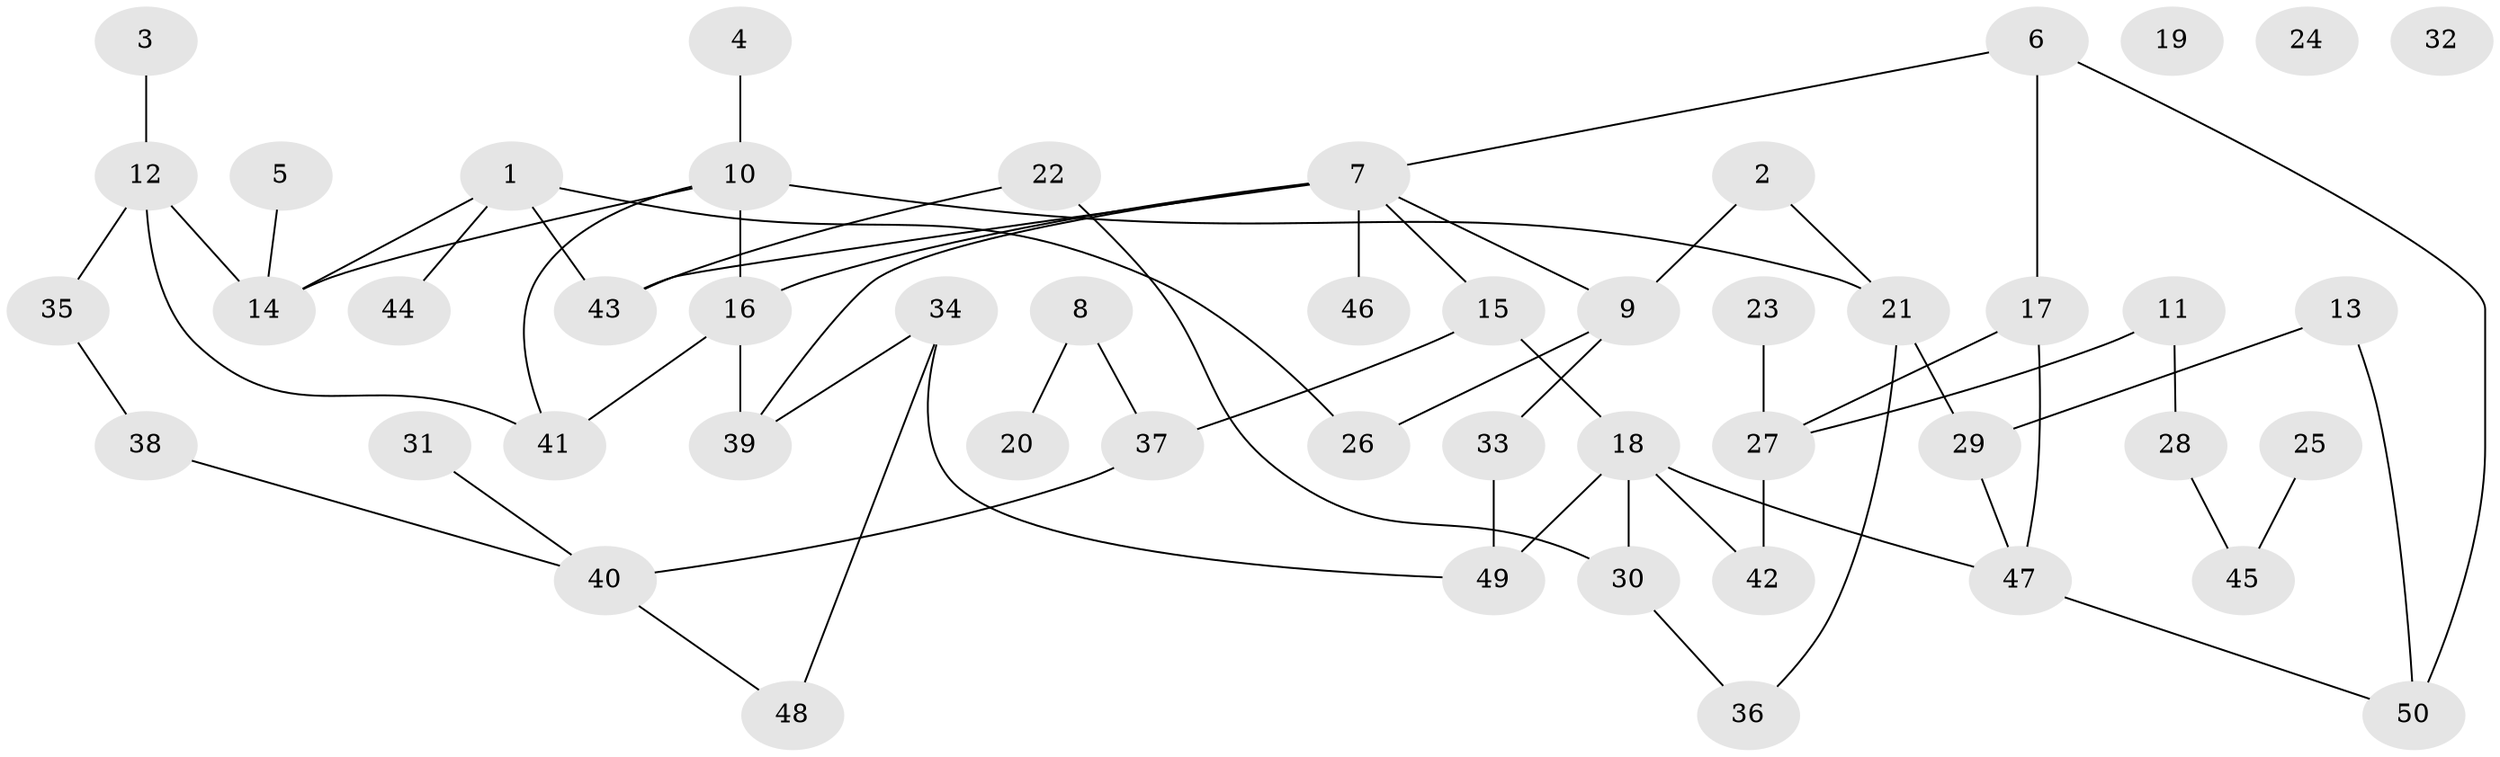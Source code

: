 // coarse degree distribution, {3: 0.15625, 2: 0.21875, 1: 0.21875, 9: 0.03125, 6: 0.0625, 4: 0.1875, 5: 0.03125, 0: 0.09375}
// Generated by graph-tools (version 1.1) at 2025/23/03/03/25 07:23:29]
// undirected, 50 vertices, 63 edges
graph export_dot {
graph [start="1"]
  node [color=gray90,style=filled];
  1;
  2;
  3;
  4;
  5;
  6;
  7;
  8;
  9;
  10;
  11;
  12;
  13;
  14;
  15;
  16;
  17;
  18;
  19;
  20;
  21;
  22;
  23;
  24;
  25;
  26;
  27;
  28;
  29;
  30;
  31;
  32;
  33;
  34;
  35;
  36;
  37;
  38;
  39;
  40;
  41;
  42;
  43;
  44;
  45;
  46;
  47;
  48;
  49;
  50;
  1 -- 14;
  1 -- 26;
  1 -- 43;
  1 -- 44;
  2 -- 9;
  2 -- 21;
  3 -- 12;
  4 -- 10;
  5 -- 14;
  6 -- 7;
  6 -- 17;
  6 -- 50;
  7 -- 9;
  7 -- 15;
  7 -- 16;
  7 -- 39;
  7 -- 43;
  7 -- 46;
  8 -- 20;
  8 -- 37;
  9 -- 26;
  9 -- 33;
  10 -- 14;
  10 -- 16;
  10 -- 21;
  10 -- 41;
  11 -- 27;
  11 -- 28;
  12 -- 14;
  12 -- 35;
  12 -- 41;
  13 -- 29;
  13 -- 50;
  15 -- 18;
  15 -- 37;
  16 -- 39;
  16 -- 41;
  17 -- 27;
  17 -- 47;
  18 -- 30;
  18 -- 42;
  18 -- 47;
  18 -- 49;
  21 -- 29;
  21 -- 36;
  22 -- 30;
  22 -- 43;
  23 -- 27;
  25 -- 45;
  27 -- 42;
  28 -- 45;
  29 -- 47;
  30 -- 36;
  31 -- 40;
  33 -- 49;
  34 -- 39;
  34 -- 48;
  34 -- 49;
  35 -- 38;
  37 -- 40;
  38 -- 40;
  40 -- 48;
  47 -- 50;
}
